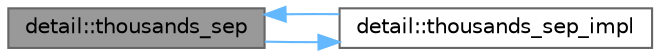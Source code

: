 digraph "detail::thousands_sep"
{
 // LATEX_PDF_SIZE
  bgcolor="transparent";
  edge [fontname=Helvetica,fontsize=10,labelfontname=Helvetica,labelfontsize=10];
  node [fontname=Helvetica,fontsize=10,shape=box,height=0.2,width=0.4];
  rankdir="LR";
  Node1 [id="Node000001",label="detail::thousands_sep",height=0.2,width=0.4,color="gray40", fillcolor="grey60", style="filled", fontcolor="black",tooltip=" "];
  Node1 -> Node2 [id="edge1_Node000001_Node000002",color="steelblue1",style="solid",tooltip=" "];
  Node2 [id="Node000002",label="detail::thousands_sep_impl",height=0.2,width=0.4,color="grey40", fillcolor="white", style="filled",URL="$namespacedetail.html#a4502de3a177ac3be0fd7b63b1e817631",tooltip=" "];
  Node2 -> Node1 [id="edge2_Node000002_Node000001",color="steelblue1",style="solid",tooltip=" "];
}
